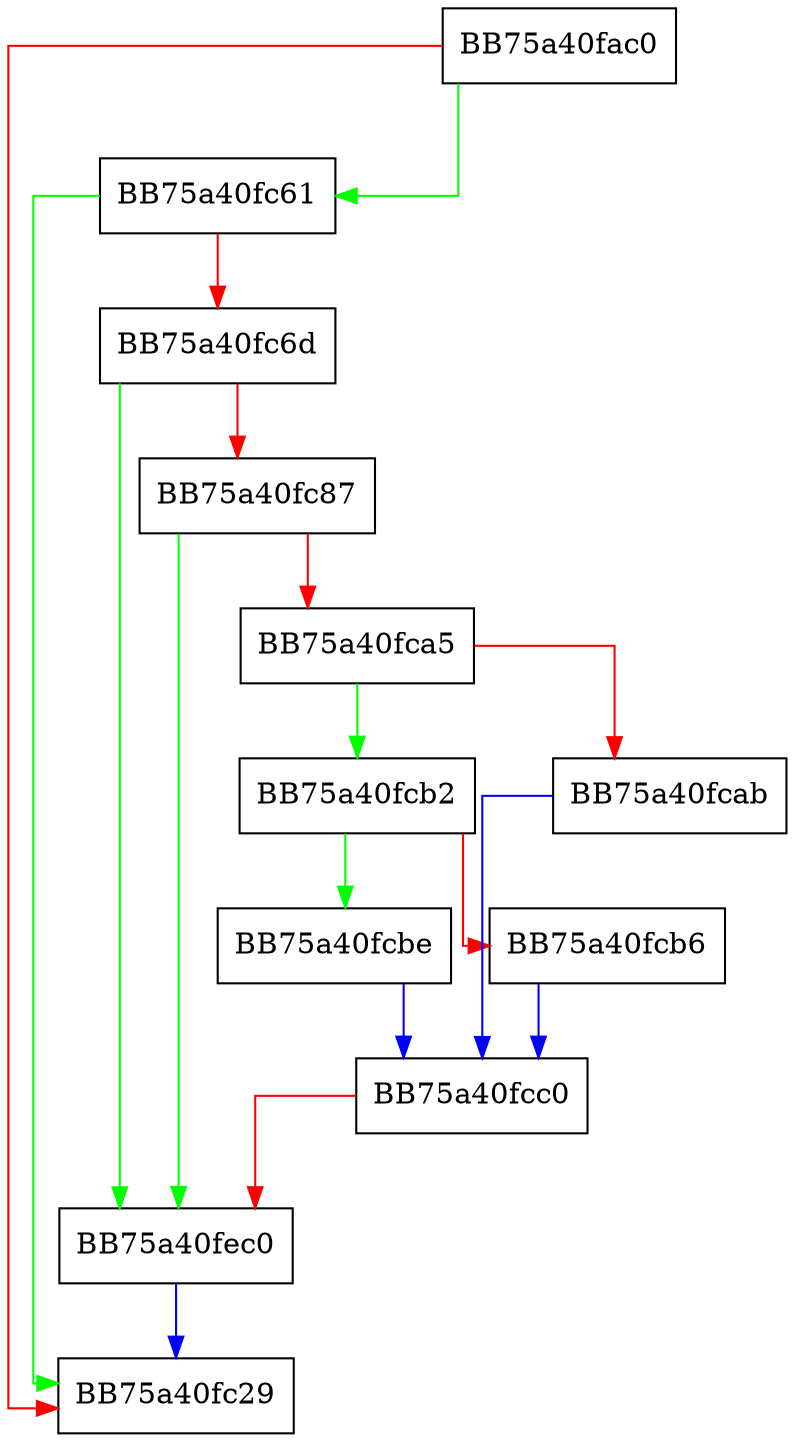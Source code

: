 digraph LogExtendedStreamScanResultToAsimov {
  node [shape="box"];
  graph [splines=ortho];
  BB75a40fac0 -> BB75a40fc61 [color="green"];
  BB75a40fac0 -> BB75a40fc29 [color="red"];
  BB75a40fc61 -> BB75a40fc29 [color="green"];
  BB75a40fc61 -> BB75a40fc6d [color="red"];
  BB75a40fc6d -> BB75a40fec0 [color="green"];
  BB75a40fc6d -> BB75a40fc87 [color="red"];
  BB75a40fc87 -> BB75a40fec0 [color="green"];
  BB75a40fc87 -> BB75a40fca5 [color="red"];
  BB75a40fca5 -> BB75a40fcb2 [color="green"];
  BB75a40fca5 -> BB75a40fcab [color="red"];
  BB75a40fcab -> BB75a40fcc0 [color="blue"];
  BB75a40fcb2 -> BB75a40fcbe [color="green"];
  BB75a40fcb2 -> BB75a40fcb6 [color="red"];
  BB75a40fcb6 -> BB75a40fcc0 [color="blue"];
  BB75a40fcbe -> BB75a40fcc0 [color="blue"];
  BB75a40fcc0 -> BB75a40fec0 [color="red"];
  BB75a40fec0 -> BB75a40fc29 [color="blue"];
}